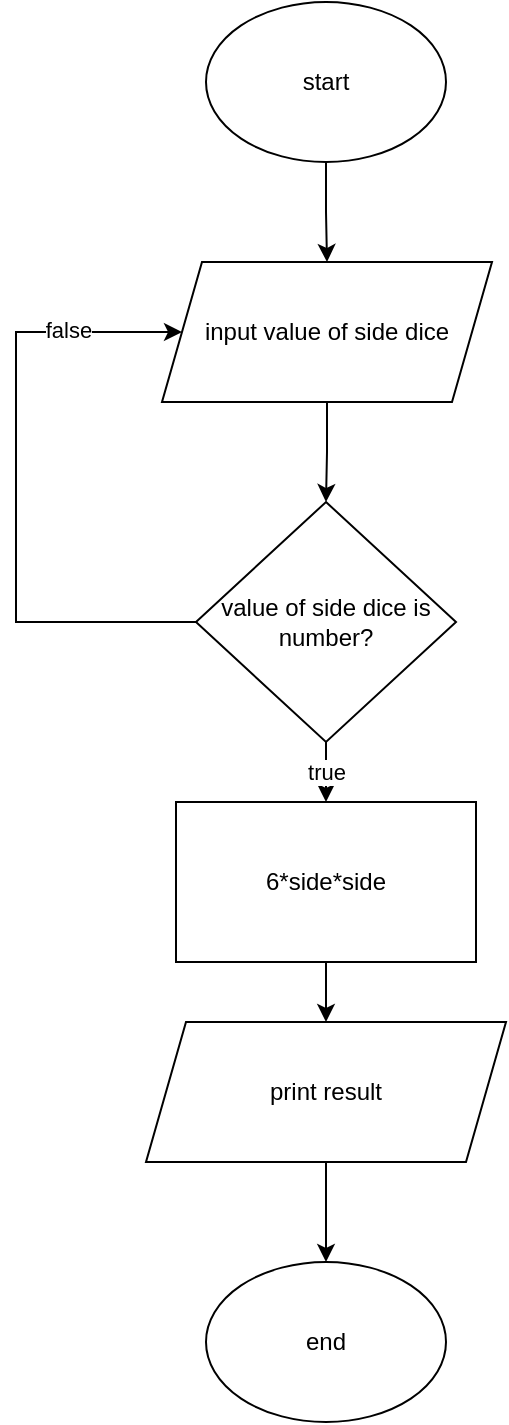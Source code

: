 <mxfile version="17.2.4" type="device"><diagram id="s9wbKpnaC1kVy7T37lwH" name="Page-1"><mxGraphModel dx="868" dy="425" grid="1" gridSize="10" guides="1" tooltips="1" connect="1" arrows="1" fold="1" page="1" pageScale="1" pageWidth="850" pageHeight="1100" math="0" shadow="0"><root><mxCell id="0"/><mxCell id="1" parent="0"/><mxCell id="p8ll-_UGOs-rCLBSJp8a-10" value="" style="edgeStyle=orthogonalEdgeStyle;rounded=0;orthogonalLoop=1;jettySize=auto;html=1;" edge="1" parent="1" source="p8ll-_UGOs-rCLBSJp8a-1" target="p8ll-_UGOs-rCLBSJp8a-2"><mxGeometry relative="1" as="geometry"/></mxCell><mxCell id="p8ll-_UGOs-rCLBSJp8a-1" value="start" style="ellipse;whiteSpace=wrap;html=1;" vertex="1" parent="1"><mxGeometry x="365" y="50" width="120" height="80" as="geometry"/></mxCell><mxCell id="p8ll-_UGOs-rCLBSJp8a-12" value="" style="edgeStyle=orthogonalEdgeStyle;rounded=0;orthogonalLoop=1;jettySize=auto;html=1;" edge="1" parent="1" source="p8ll-_UGOs-rCLBSJp8a-2" target="p8ll-_UGOs-rCLBSJp8a-11"><mxGeometry relative="1" as="geometry"/></mxCell><mxCell id="p8ll-_UGOs-rCLBSJp8a-2" value="input value of side dice" style="shape=parallelogram;perimeter=parallelogramPerimeter;whiteSpace=wrap;html=1;fixedSize=1;" vertex="1" parent="1"><mxGeometry x="343" y="180" width="165" height="70" as="geometry"/></mxCell><mxCell id="p8ll-_UGOs-rCLBSJp8a-14" value="true" style="edgeStyle=orthogonalEdgeStyle;rounded=0;orthogonalLoop=1;jettySize=auto;html=1;" edge="1" parent="1" source="p8ll-_UGOs-rCLBSJp8a-11" target="p8ll-_UGOs-rCLBSJp8a-13"><mxGeometry relative="1" as="geometry"/></mxCell><mxCell id="p8ll-_UGOs-rCLBSJp8a-20" value="" style="edgeStyle=orthogonalEdgeStyle;rounded=0;orthogonalLoop=1;jettySize=auto;html=1;entryX=0;entryY=0.5;entryDx=0;entryDy=0;" edge="1" parent="1" source="p8ll-_UGOs-rCLBSJp8a-11" target="p8ll-_UGOs-rCLBSJp8a-2"><mxGeometry relative="1" as="geometry"><mxPoint x="280" y="210" as="targetPoint"/><Array as="points"><mxPoint x="270" y="360"/><mxPoint x="270" y="215"/></Array></mxGeometry></mxCell><mxCell id="p8ll-_UGOs-rCLBSJp8a-21" value="false" style="edgeLabel;html=1;align=center;verticalAlign=middle;resizable=0;points=[];" vertex="1" connectable="0" parent="p8ll-_UGOs-rCLBSJp8a-20"><mxGeometry x="0.641" y="1" relative="1" as="geometry"><mxPoint as="offset"/></mxGeometry></mxCell><mxCell id="p8ll-_UGOs-rCLBSJp8a-11" value="value of side dice is number?" style="rhombus;whiteSpace=wrap;html=1;" vertex="1" parent="1"><mxGeometry x="360" y="300" width="130" height="120" as="geometry"/></mxCell><mxCell id="p8ll-_UGOs-rCLBSJp8a-16" value="" style="edgeStyle=orthogonalEdgeStyle;rounded=0;orthogonalLoop=1;jettySize=auto;html=1;" edge="1" parent="1" source="p8ll-_UGOs-rCLBSJp8a-13" target="p8ll-_UGOs-rCLBSJp8a-15"><mxGeometry relative="1" as="geometry"/></mxCell><mxCell id="p8ll-_UGOs-rCLBSJp8a-13" value="6*side*side" style="rounded=0;whiteSpace=wrap;html=1;" vertex="1" parent="1"><mxGeometry x="350" y="450" width="150" height="80" as="geometry"/></mxCell><mxCell id="p8ll-_UGOs-rCLBSJp8a-18" value="" style="edgeStyle=orthogonalEdgeStyle;rounded=0;orthogonalLoop=1;jettySize=auto;html=1;" edge="1" parent="1" source="p8ll-_UGOs-rCLBSJp8a-15" target="p8ll-_UGOs-rCLBSJp8a-17"><mxGeometry relative="1" as="geometry"/></mxCell><mxCell id="p8ll-_UGOs-rCLBSJp8a-15" value="print result" style="shape=parallelogram;perimeter=parallelogramPerimeter;whiteSpace=wrap;html=1;fixedSize=1;" vertex="1" parent="1"><mxGeometry x="335" y="560" width="180" height="70" as="geometry"/></mxCell><mxCell id="p8ll-_UGOs-rCLBSJp8a-17" value="end" style="ellipse;whiteSpace=wrap;html=1;" vertex="1" parent="1"><mxGeometry x="365" y="680" width="120" height="80" as="geometry"/></mxCell></root></mxGraphModel></diagram></mxfile>